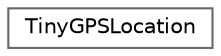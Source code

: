 digraph "Graphical Class Hierarchy"
{
 // LATEX_PDF_SIZE
  bgcolor="transparent";
  edge [fontname=Helvetica,fontsize=10,labelfontname=Helvetica,labelfontsize=10];
  node [fontname=Helvetica,fontsize=10,shape=box,height=0.2,width=0.4];
  rankdir="LR";
  Node0 [id="Node000000",label="TinyGPSLocation",height=0.2,width=0.4,color="grey40", fillcolor="white", style="filled",URL="$struct_tiny_g_p_s_location.html",tooltip=" "];
}
